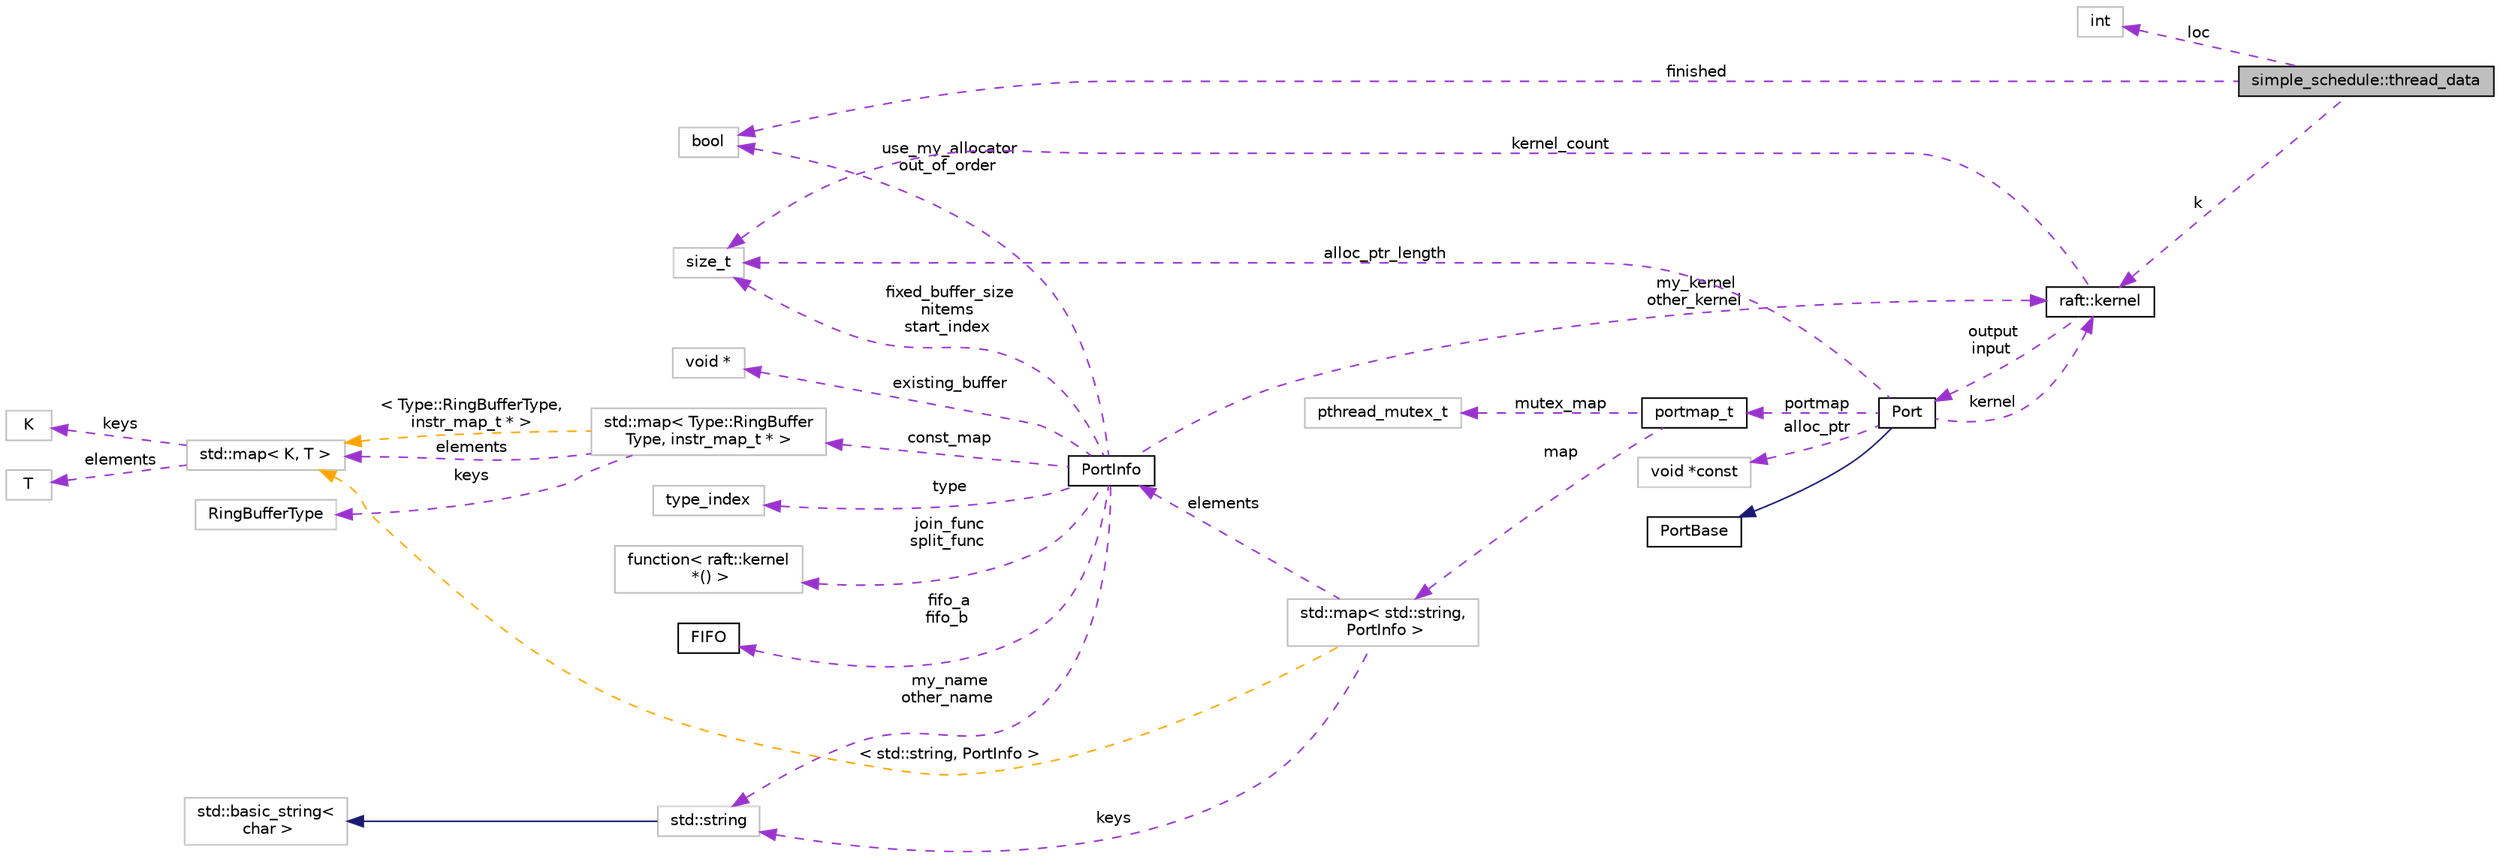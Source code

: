 digraph "simple_schedule::thread_data"
{
 // INTERACTIVE_SVG=YES
  bgcolor="transparent";
  edge [fontname="Helvetica",fontsize="10",labelfontname="Helvetica",labelfontsize="10"];
  node [fontname="Helvetica",fontsize="10",shape=record];
  rankdir="LR";
  Node1 [label="simple_schedule::thread_data",height=0.2,width=0.4,color="black", fillcolor="grey75", style="filled", fontcolor="black"];
  Node2 -> Node1 [dir="back",color="darkorchid3",fontsize="10",style="dashed",label=" loc" ,fontname="Helvetica"];
  Node2 [label="int",height=0.2,width=0.4,color="grey75"];
  Node3 -> Node1 [dir="back",color="darkorchid3",fontsize="10",style="dashed",label=" finished" ,fontname="Helvetica"];
  Node3 [label="bool",height=0.2,width=0.4,color="grey75"];
  Node4 -> Node1 [dir="back",color="darkorchid3",fontsize="10",style="dashed",label=" k" ,fontname="Helvetica"];
  Node4 [label="raft::kernel",height=0.2,width=0.4,color="black",URL="$classraft_1_1kernel.html"];
  Node5 -> Node4 [dir="back",color="darkorchid3",fontsize="10",style="dashed",label=" kernel_count" ,fontname="Helvetica"];
  Node5 [label="size_t",height=0.2,width=0.4,color="grey75"];
  Node6 -> Node4 [dir="back",color="darkorchid3",fontsize="10",style="dashed",label=" output\ninput" ,fontname="Helvetica"];
  Node6 [label="Port",height=0.2,width=0.4,color="black",URL="$class_port.html"];
  Node7 -> Node6 [dir="back",color="midnightblue",fontsize="10",style="solid",fontname="Helvetica"];
  Node7 [label="PortBase",height=0.2,width=0.4,color="black",URL="$class_port_base.html"];
  Node8 -> Node6 [dir="back",color="darkorchid3",fontsize="10",style="dashed",label=" alloc_ptr" ,fontname="Helvetica"];
  Node8 [label="void *const",height=0.2,width=0.4,color="grey75"];
  Node5 -> Node6 [dir="back",color="darkorchid3",fontsize="10",style="dashed",label=" alloc_ptr_length" ,fontname="Helvetica"];
  Node9 -> Node6 [dir="back",color="darkorchid3",fontsize="10",style="dashed",label=" portmap" ,fontname="Helvetica"];
  Node9 [label="portmap_t",height=0.2,width=0.4,color="black",URL="$structportmap__t.html"];
  Node10 -> Node9 [dir="back",color="darkorchid3",fontsize="10",style="dashed",label=" map" ,fontname="Helvetica"];
  Node10 [label="std::map\< std::string,\l PortInfo \>",height=0.2,width=0.4,color="grey75"];
  Node11 -> Node10 [dir="back",color="darkorchid3",fontsize="10",style="dashed",label=" keys" ,fontname="Helvetica"];
  Node11 [label="std::string",height=0.2,width=0.4,color="grey75",tooltip="STL class. "];
  Node12 -> Node11 [dir="back",color="midnightblue",fontsize="10",style="solid",fontname="Helvetica"];
  Node12 [label="std::basic_string\<\l char \>",height=0.2,width=0.4,color="grey75",tooltip="STL class. "];
  Node13 -> Node10 [dir="back",color="darkorchid3",fontsize="10",style="dashed",label=" elements" ,fontname="Helvetica"];
  Node13 [label="PortInfo",height=0.2,width=0.4,color="black",URL="$struct_port_info.html"];
  Node14 -> Node13 [dir="back",color="darkorchid3",fontsize="10",style="dashed",label=" type" ,fontname="Helvetica"];
  Node14 [label="type_index",height=0.2,width=0.4,color="grey75"];
  Node15 -> Node13 [dir="back",color="darkorchid3",fontsize="10",style="dashed",label=" join_func\nsplit_func" ,fontname="Helvetica"];
  Node15 [label="function\< raft::kernel\l *() \>",height=0.2,width=0.4,color="grey75"];
  Node16 -> Node13 [dir="back",color="darkorchid3",fontsize="10",style="dashed",label=" const_map" ,fontname="Helvetica"];
  Node16 [label="std::map\< Type::RingBuffer\lType, instr_map_t * \>",height=0.2,width=0.4,color="grey75"];
  Node17 -> Node16 [dir="back",color="darkorchid3",fontsize="10",style="dashed",label=" elements" ,fontname="Helvetica"];
  Node17 [label="std::map\< K, T \>",height=0.2,width=0.4,color="grey75",tooltip="STL class. "];
  Node18 -> Node17 [dir="back",color="darkorchid3",fontsize="10",style="dashed",label=" keys" ,fontname="Helvetica"];
  Node18 [label="K",height=0.2,width=0.4,color="grey75"];
  Node19 -> Node17 [dir="back",color="darkorchid3",fontsize="10",style="dashed",label=" elements" ,fontname="Helvetica"];
  Node19 [label="T",height=0.2,width=0.4,color="grey75"];
  Node20 -> Node16 [dir="back",color="darkorchid3",fontsize="10",style="dashed",label=" keys" ,fontname="Helvetica"];
  Node20 [label="RingBufferType",height=0.2,width=0.4,color="grey75"];
  Node17 -> Node16 [dir="back",color="orange",fontsize="10",style="dashed",label=" \< Type::RingBufferType,\l instr_map_t * \>" ,fontname="Helvetica"];
  Node3 -> Node13 [dir="back",color="darkorchid3",fontsize="10",style="dashed",label=" use_my_allocator\nout_of_order" ,fontname="Helvetica"];
  Node11 -> Node13 [dir="back",color="darkorchid3",fontsize="10",style="dashed",label=" my_name\nother_name" ,fontname="Helvetica"];
  Node21 -> Node13 [dir="back",color="darkorchid3",fontsize="10",style="dashed",label=" fifo_a\nfifo_b" ,fontname="Helvetica"];
  Node21 [label="FIFO",height=0.2,width=0.4,color="black",URL="$class_f_i_f_o.html"];
  Node5 -> Node13 [dir="back",color="darkorchid3",fontsize="10",style="dashed",label=" fixed_buffer_size\nnitems\nstart_index" ,fontname="Helvetica"];
  Node4 -> Node13 [dir="back",color="darkorchid3",fontsize="10",style="dashed",label=" my_kernel\nother_kernel" ,fontname="Helvetica"];
  Node22 -> Node13 [dir="back",color="darkorchid3",fontsize="10",style="dashed",label=" existing_buffer" ,fontname="Helvetica"];
  Node22 [label="void *",height=0.2,width=0.4,color="grey75"];
  Node17 -> Node10 [dir="back",color="orange",fontsize="10",style="dashed",label=" \< std::string, PortInfo \>" ,fontname="Helvetica"];
  Node23 -> Node9 [dir="back",color="darkorchid3",fontsize="10",style="dashed",label=" mutex_map" ,fontname="Helvetica"];
  Node23 [label="pthread_mutex_t",height=0.2,width=0.4,color="grey75"];
  Node4 -> Node6 [dir="back",color="darkorchid3",fontsize="10",style="dashed",label=" kernel" ,fontname="Helvetica"];
}
